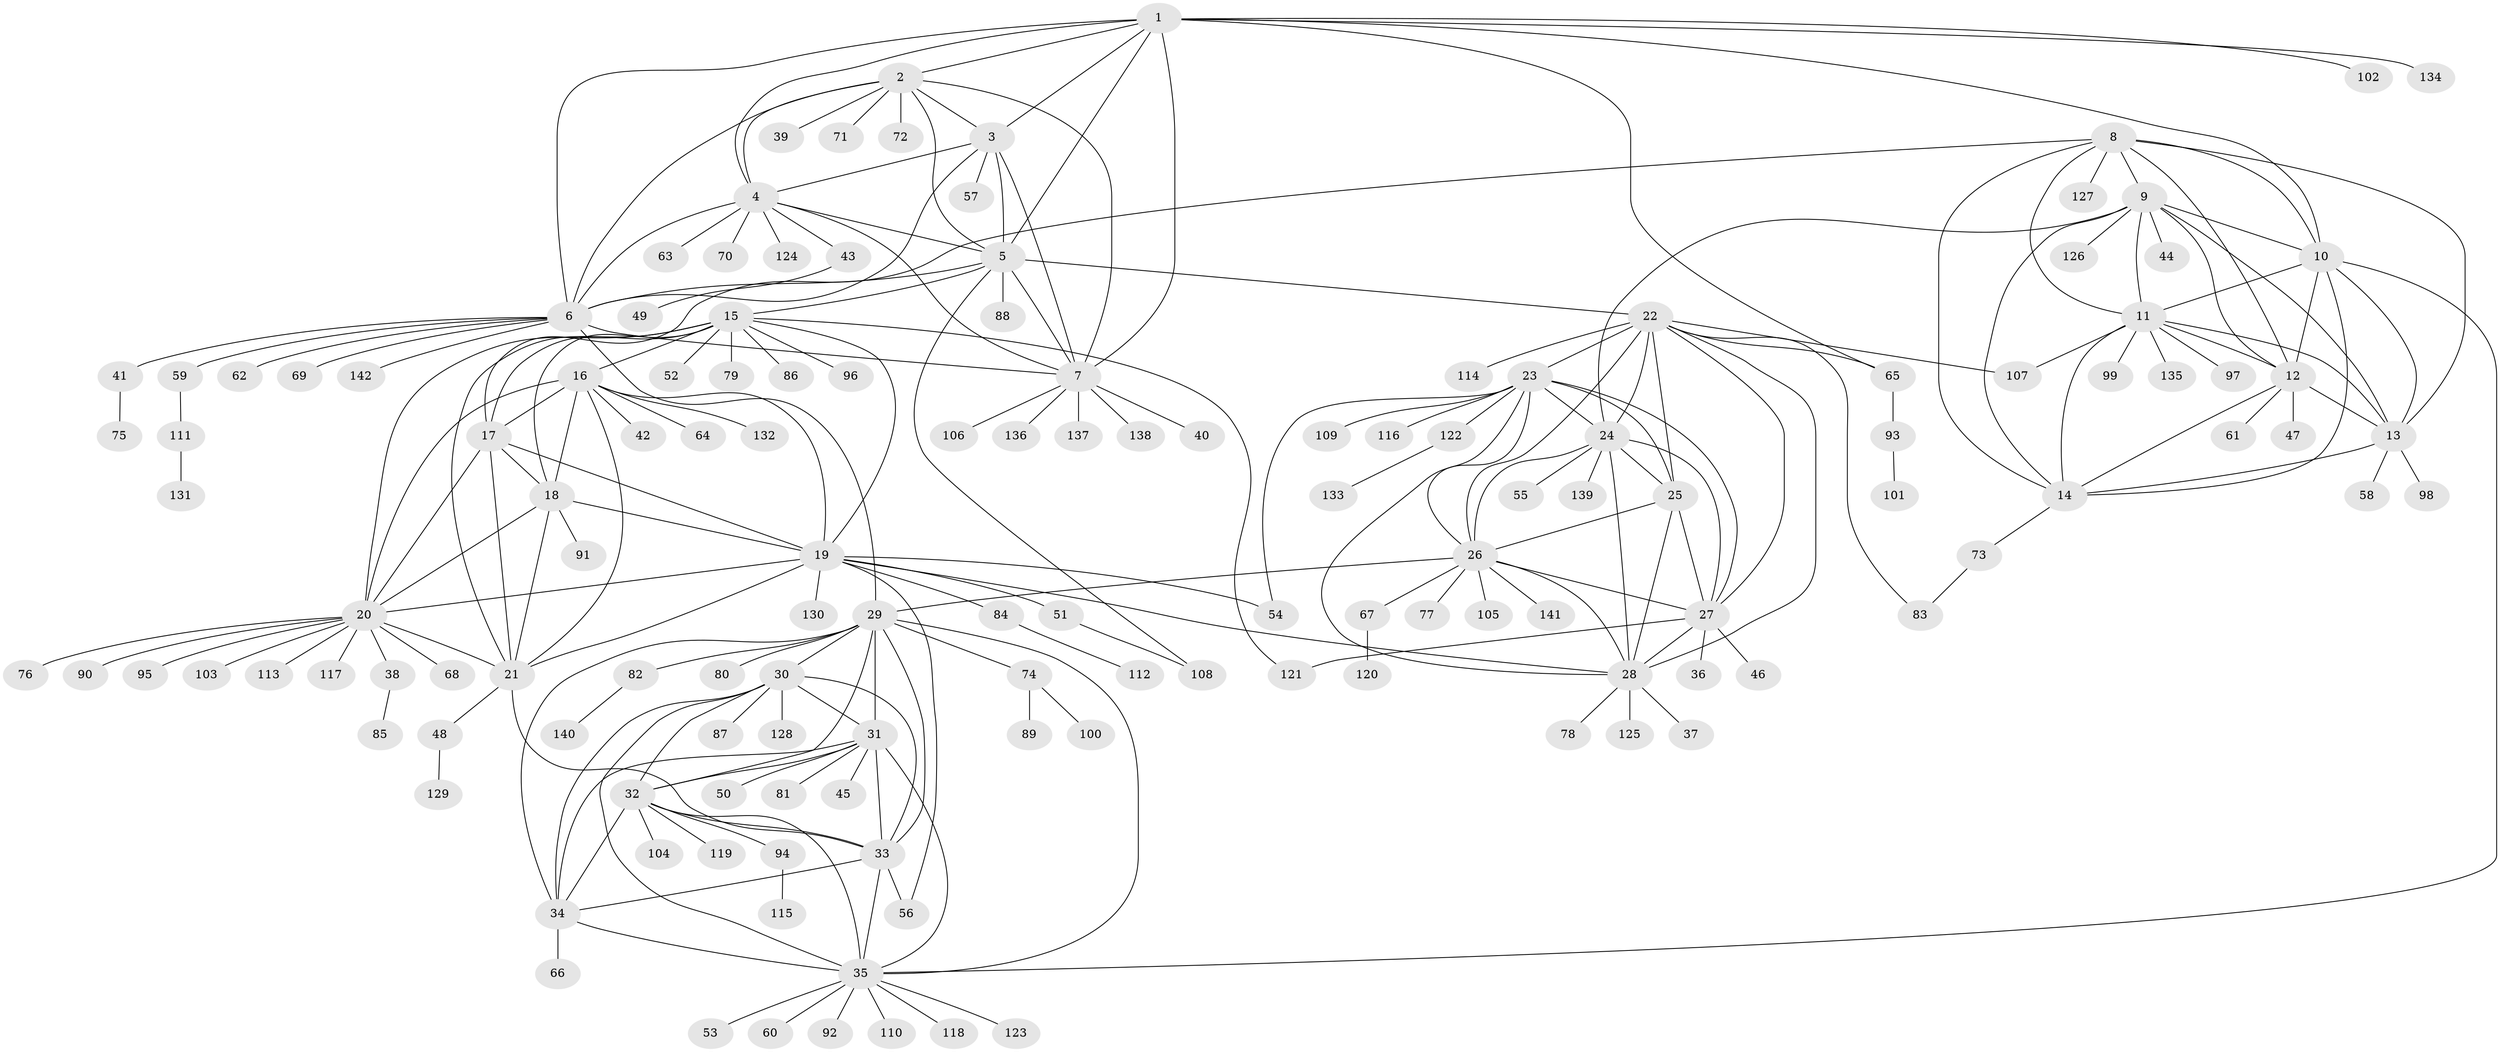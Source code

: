 // Generated by graph-tools (version 1.1) at 2025/37/03/09/25 02:37:19]
// undirected, 142 vertices, 229 edges
graph export_dot {
graph [start="1"]
  node [color=gray90,style=filled];
  1;
  2;
  3;
  4;
  5;
  6;
  7;
  8;
  9;
  10;
  11;
  12;
  13;
  14;
  15;
  16;
  17;
  18;
  19;
  20;
  21;
  22;
  23;
  24;
  25;
  26;
  27;
  28;
  29;
  30;
  31;
  32;
  33;
  34;
  35;
  36;
  37;
  38;
  39;
  40;
  41;
  42;
  43;
  44;
  45;
  46;
  47;
  48;
  49;
  50;
  51;
  52;
  53;
  54;
  55;
  56;
  57;
  58;
  59;
  60;
  61;
  62;
  63;
  64;
  65;
  66;
  67;
  68;
  69;
  70;
  71;
  72;
  73;
  74;
  75;
  76;
  77;
  78;
  79;
  80;
  81;
  82;
  83;
  84;
  85;
  86;
  87;
  88;
  89;
  90;
  91;
  92;
  93;
  94;
  95;
  96;
  97;
  98;
  99;
  100;
  101;
  102;
  103;
  104;
  105;
  106;
  107;
  108;
  109;
  110;
  111;
  112;
  113;
  114;
  115;
  116;
  117;
  118;
  119;
  120;
  121;
  122;
  123;
  124;
  125;
  126;
  127;
  128;
  129;
  130;
  131;
  132;
  133;
  134;
  135;
  136;
  137;
  138;
  139;
  140;
  141;
  142;
  1 -- 2;
  1 -- 3;
  1 -- 4;
  1 -- 5;
  1 -- 6;
  1 -- 7;
  1 -- 10;
  1 -- 65;
  1 -- 102;
  1 -- 134;
  2 -- 3;
  2 -- 4;
  2 -- 5;
  2 -- 6;
  2 -- 7;
  2 -- 39;
  2 -- 71;
  2 -- 72;
  3 -- 4;
  3 -- 5;
  3 -- 6;
  3 -- 7;
  3 -- 57;
  4 -- 5;
  4 -- 6;
  4 -- 7;
  4 -- 43;
  4 -- 63;
  4 -- 70;
  4 -- 124;
  5 -- 6;
  5 -- 7;
  5 -- 15;
  5 -- 22;
  5 -- 88;
  5 -- 108;
  6 -- 7;
  6 -- 29;
  6 -- 41;
  6 -- 59;
  6 -- 62;
  6 -- 69;
  6 -- 142;
  7 -- 40;
  7 -- 106;
  7 -- 136;
  7 -- 137;
  7 -- 138;
  8 -- 9;
  8 -- 10;
  8 -- 11;
  8 -- 12;
  8 -- 13;
  8 -- 14;
  8 -- 17;
  8 -- 127;
  9 -- 10;
  9 -- 11;
  9 -- 12;
  9 -- 13;
  9 -- 14;
  9 -- 24;
  9 -- 44;
  9 -- 126;
  10 -- 11;
  10 -- 12;
  10 -- 13;
  10 -- 14;
  10 -- 35;
  11 -- 12;
  11 -- 13;
  11 -- 14;
  11 -- 97;
  11 -- 99;
  11 -- 107;
  11 -- 135;
  12 -- 13;
  12 -- 14;
  12 -- 47;
  12 -- 61;
  13 -- 14;
  13 -- 58;
  13 -- 98;
  14 -- 73;
  15 -- 16;
  15 -- 17;
  15 -- 18;
  15 -- 19;
  15 -- 20;
  15 -- 21;
  15 -- 52;
  15 -- 79;
  15 -- 86;
  15 -- 96;
  15 -- 121;
  16 -- 17;
  16 -- 18;
  16 -- 19;
  16 -- 20;
  16 -- 21;
  16 -- 42;
  16 -- 64;
  16 -- 132;
  17 -- 18;
  17 -- 19;
  17 -- 20;
  17 -- 21;
  18 -- 19;
  18 -- 20;
  18 -- 21;
  18 -- 91;
  19 -- 20;
  19 -- 21;
  19 -- 28;
  19 -- 51;
  19 -- 54;
  19 -- 56;
  19 -- 84;
  19 -- 130;
  20 -- 21;
  20 -- 38;
  20 -- 68;
  20 -- 76;
  20 -- 90;
  20 -- 95;
  20 -- 103;
  20 -- 113;
  20 -- 117;
  21 -- 33;
  21 -- 48;
  22 -- 23;
  22 -- 24;
  22 -- 25;
  22 -- 26;
  22 -- 27;
  22 -- 28;
  22 -- 65;
  22 -- 83;
  22 -- 107;
  22 -- 114;
  23 -- 24;
  23 -- 25;
  23 -- 26;
  23 -- 27;
  23 -- 28;
  23 -- 54;
  23 -- 109;
  23 -- 116;
  23 -- 122;
  24 -- 25;
  24 -- 26;
  24 -- 27;
  24 -- 28;
  24 -- 55;
  24 -- 139;
  25 -- 26;
  25 -- 27;
  25 -- 28;
  26 -- 27;
  26 -- 28;
  26 -- 29;
  26 -- 67;
  26 -- 77;
  26 -- 105;
  26 -- 141;
  27 -- 28;
  27 -- 36;
  27 -- 46;
  27 -- 121;
  28 -- 37;
  28 -- 78;
  28 -- 125;
  29 -- 30;
  29 -- 31;
  29 -- 32;
  29 -- 33;
  29 -- 34;
  29 -- 35;
  29 -- 74;
  29 -- 80;
  29 -- 82;
  30 -- 31;
  30 -- 32;
  30 -- 33;
  30 -- 34;
  30 -- 35;
  30 -- 87;
  30 -- 128;
  31 -- 32;
  31 -- 33;
  31 -- 34;
  31 -- 35;
  31 -- 45;
  31 -- 50;
  31 -- 81;
  32 -- 33;
  32 -- 34;
  32 -- 35;
  32 -- 94;
  32 -- 104;
  32 -- 119;
  33 -- 34;
  33 -- 35;
  33 -- 56;
  34 -- 35;
  34 -- 66;
  35 -- 53;
  35 -- 60;
  35 -- 92;
  35 -- 110;
  35 -- 118;
  35 -- 123;
  38 -- 85;
  41 -- 75;
  43 -- 49;
  48 -- 129;
  51 -- 108;
  59 -- 111;
  65 -- 93;
  67 -- 120;
  73 -- 83;
  74 -- 89;
  74 -- 100;
  82 -- 140;
  84 -- 112;
  93 -- 101;
  94 -- 115;
  111 -- 131;
  122 -- 133;
}
